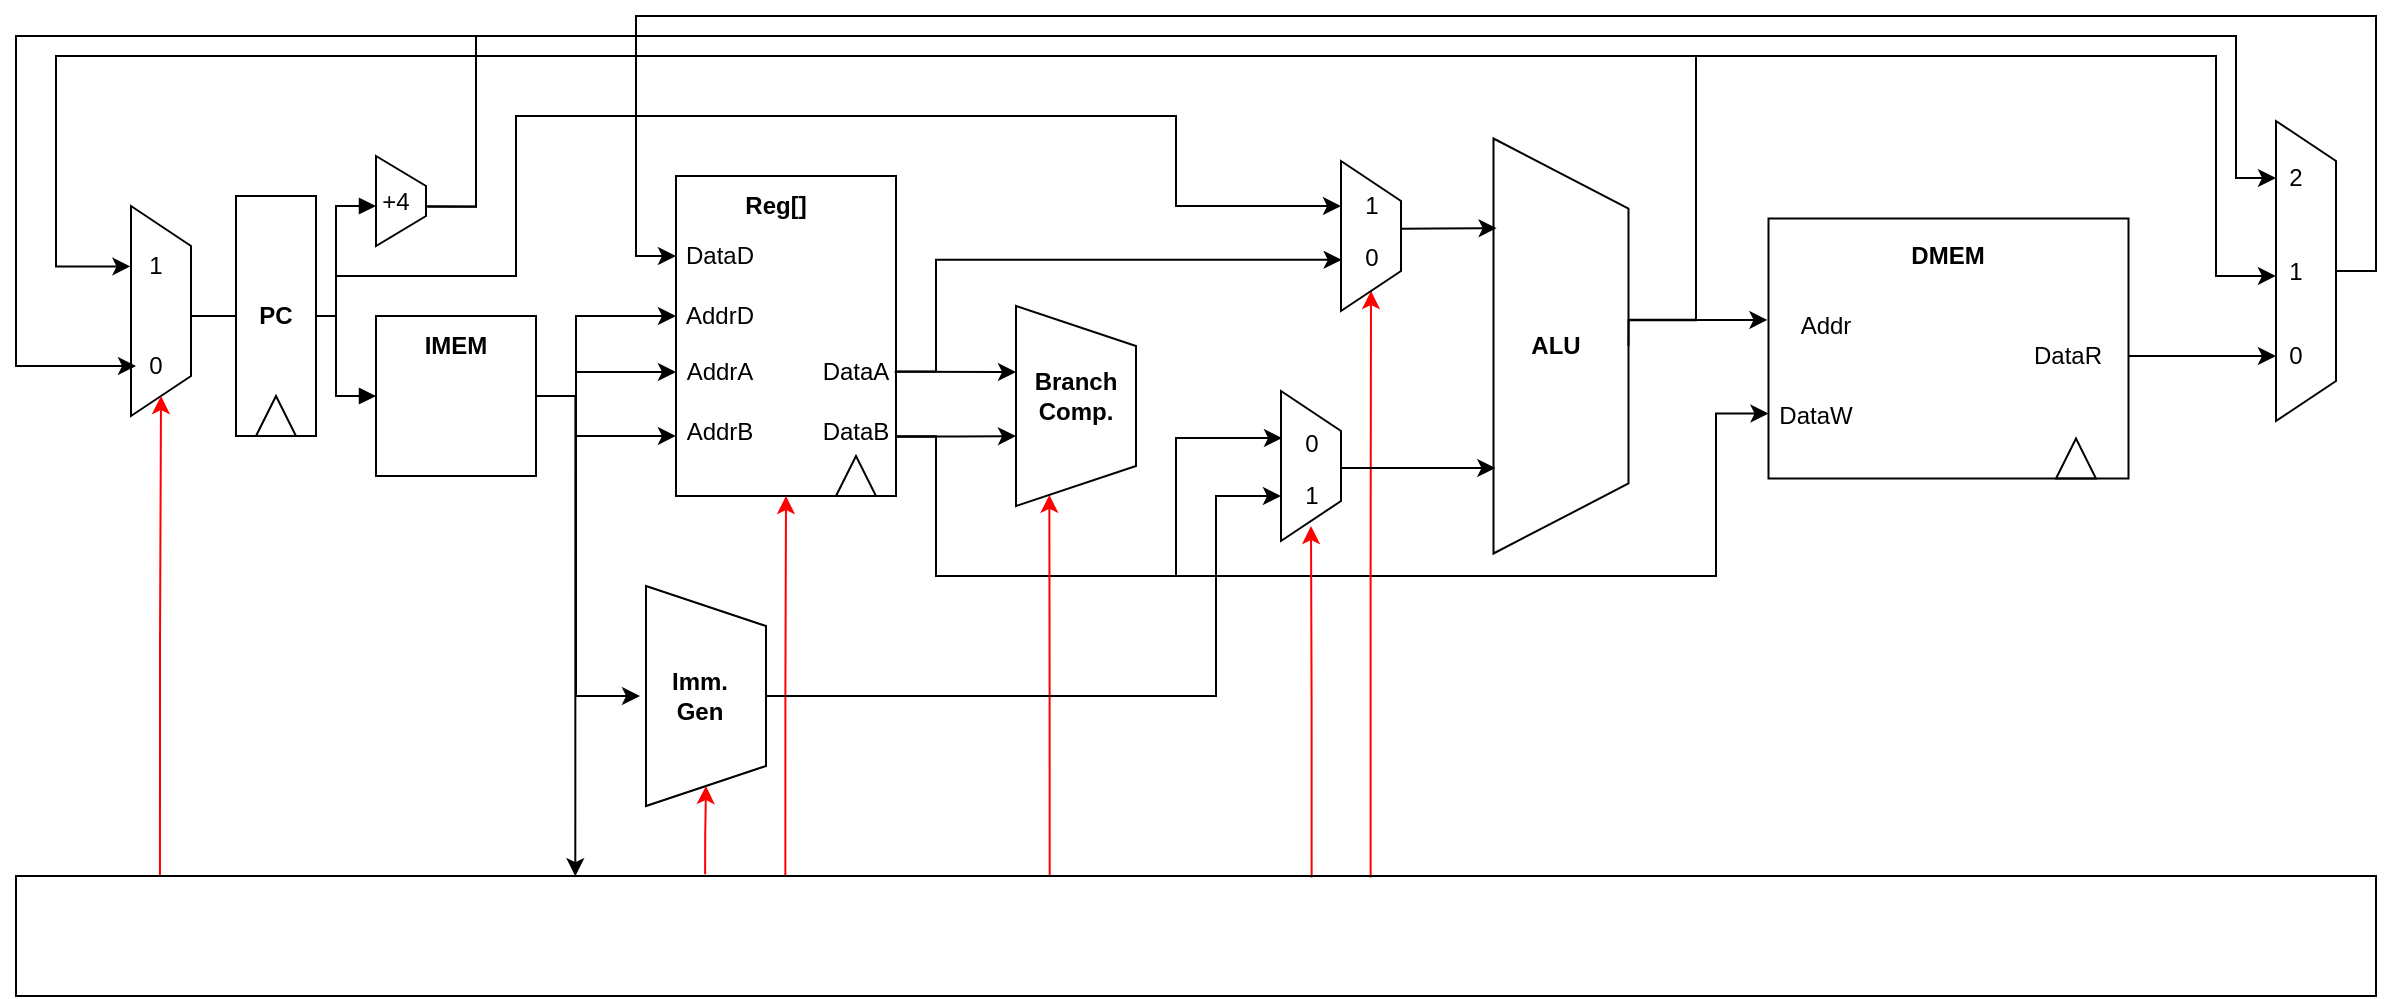 <mxfile version="16.0.0" type="github">
  <diagram id="irMcVFUV-yW5XqjfqHID" name="Page-1">
    <mxGraphModel dx="668" dy="429" grid="1" gridSize="10" guides="1" tooltips="1" connect="1" arrows="1" fold="1" page="0" pageScale="1" pageWidth="827" pageHeight="1169" math="0" shadow="0">
      <root>
        <mxCell id="0" />
        <mxCell id="1" parent="0" />
        <mxCell id="i2SO23TmeKBEp0NZ_OEs-1" value="" style="shape=trapezoid;perimeter=trapezoidPerimeter;whiteSpace=wrap;html=1;fixedSize=1;rotation=90;" vertex="1" parent="1">
          <mxGeometry x="40" y="412.5" width="105" height="30" as="geometry" />
        </mxCell>
        <mxCell id="i2SO23TmeKBEp0NZ_OEs-2" value="1" style="text;html=1;strokeColor=none;fillColor=none;align=center;verticalAlign=middle;whiteSpace=wrap;rounded=0;" vertex="1" parent="1">
          <mxGeometry x="80" y="390" width="20" height="30" as="geometry" />
        </mxCell>
        <mxCell id="i2SO23TmeKBEp0NZ_OEs-3" value="0" style="text;html=1;strokeColor=none;fillColor=none;align=center;verticalAlign=middle;whiteSpace=wrap;rounded=0;" vertex="1" parent="1">
          <mxGeometry x="80" y="440" width="20" height="30" as="geometry" />
        </mxCell>
        <mxCell id="i2SO23TmeKBEp0NZ_OEs-67" style="edgeStyle=orthogonalEdgeStyle;rounded=0;orthogonalLoop=1;jettySize=auto;html=1;exitX=1;exitY=0.5;exitDx=0;exitDy=0;entryX=0;entryY=0.5;entryDx=0;entryDy=0;" edge="1" parent="1" source="i2SO23TmeKBEp0NZ_OEs-9" target="i2SO23TmeKBEp0NZ_OEs-44">
          <mxGeometry relative="1" as="geometry">
            <mxPoint x="630" y="370" as="targetPoint" />
            <Array as="points">
              <mxPoint x="180" y="430" />
              <mxPoint x="180" y="410" />
              <mxPoint x="270" y="410" />
              <mxPoint x="270" y="330" />
              <mxPoint x="600" y="330" />
              <mxPoint x="600" y="375" />
            </Array>
          </mxGeometry>
        </mxCell>
        <mxCell id="i2SO23TmeKBEp0NZ_OEs-9" value="&lt;div style=&quot;direction: ltr&quot;&gt;&lt;b&gt;PC&lt;/b&gt;&lt;/div&gt;" style="rounded=0;whiteSpace=wrap;html=1;rotation=0;fillColor=none;" vertex="1" parent="1">
          <mxGeometry x="130" y="370" width="40" height="120" as="geometry" />
        </mxCell>
        <mxCell id="i2SO23TmeKBEp0NZ_OEs-14" value="" style="verticalLabelPosition=bottom;verticalAlign=top;html=1;shape=mxgraph.basic.acute_triangle;dx=0.5;fillColor=none;" vertex="1" parent="1">
          <mxGeometry x="140" y="470" width="20" height="20" as="geometry" />
        </mxCell>
        <mxCell id="i2SO23TmeKBEp0NZ_OEs-15" value="" style="shape=trapezoid;perimeter=trapezoidPerimeter;whiteSpace=wrap;html=1;fixedSize=1;fillColor=none;rotation=90;size=15;" vertex="1" parent="1">
          <mxGeometry x="190" y="360" width="45" height="25" as="geometry" />
        </mxCell>
        <mxCell id="i2SO23TmeKBEp0NZ_OEs-80" style="edgeStyle=orthogonalEdgeStyle;rounded=0;orthogonalLoop=1;jettySize=auto;html=1;entryX=0;entryY=0.5;entryDx=0;entryDy=0;exitX=0.559;exitY=-0.014;exitDx=0;exitDy=0;exitPerimeter=0;" edge="1" parent="1" source="i2SO23TmeKBEp0NZ_OEs-15" target="i2SO23TmeKBEp0NZ_OEs-3">
          <mxGeometry relative="1" as="geometry">
            <mxPoint x="30" y="460.0" as="targetPoint" />
            <mxPoint x="230" y="375" as="sourcePoint" />
            <Array as="points">
              <mxPoint x="250" y="375" />
              <mxPoint x="250" y="290" />
              <mxPoint x="20" y="290" />
              <mxPoint x="20" y="455" />
            </Array>
          </mxGeometry>
        </mxCell>
        <mxCell id="i2SO23TmeKBEp0NZ_OEs-81" style="edgeStyle=orthogonalEdgeStyle;rounded=0;orthogonalLoop=1;jettySize=auto;html=1;exitX=0.564;exitY=-0.03;exitDx=0;exitDy=0;exitPerimeter=0;" edge="1" parent="1" source="i2SO23TmeKBEp0NZ_OEs-15" target="i2SO23TmeKBEp0NZ_OEs-52">
          <mxGeometry relative="1" as="geometry">
            <Array as="points">
              <mxPoint x="250" y="375" />
              <mxPoint x="250" y="290" />
              <mxPoint x="1130" y="290" />
              <mxPoint x="1130" y="361" />
            </Array>
          </mxGeometry>
        </mxCell>
        <mxCell id="i2SO23TmeKBEp0NZ_OEs-16" value="+4" style="text;html=1;strokeColor=none;fillColor=none;align=center;verticalAlign=middle;whiteSpace=wrap;rounded=0;" vertex="1" parent="1">
          <mxGeometry x="200" y="357.5" width="20" height="30" as="geometry" />
        </mxCell>
        <mxCell id="i2SO23TmeKBEp0NZ_OEs-59" style="edgeStyle=orthogonalEdgeStyle;rounded=0;orthogonalLoop=1;jettySize=auto;html=1;exitX=1;exitY=0.5;exitDx=0;exitDy=0;" edge="1" parent="1" source="i2SO23TmeKBEp0NZ_OEs-17">
          <mxGeometry relative="1" as="geometry">
            <mxPoint x="350" y="430" as="targetPoint" />
            <Array as="points">
              <mxPoint x="300" y="470" />
              <mxPoint x="300" y="430" />
            </Array>
          </mxGeometry>
        </mxCell>
        <mxCell id="i2SO23TmeKBEp0NZ_OEs-60" style="edgeStyle=orthogonalEdgeStyle;rounded=0;orthogonalLoop=1;jettySize=auto;html=1;exitX=1;exitY=0.5;exitDx=0;exitDy=0;" edge="1" parent="1" source="i2SO23TmeKBEp0NZ_OEs-17">
          <mxGeometry relative="1" as="geometry">
            <mxPoint x="350" y="458" as="targetPoint" />
            <Array as="points">
              <mxPoint x="300" y="470" />
              <mxPoint x="300" y="458" />
            </Array>
          </mxGeometry>
        </mxCell>
        <mxCell id="i2SO23TmeKBEp0NZ_OEs-61" style="edgeStyle=orthogonalEdgeStyle;rounded=0;orthogonalLoop=1;jettySize=auto;html=1;exitX=1;exitY=0.5;exitDx=0;exitDy=0;entryX=0.133;entryY=0.583;entryDx=0;entryDy=0;entryPerimeter=0;" edge="1" parent="1" source="i2SO23TmeKBEp0NZ_OEs-17" target="i2SO23TmeKBEp0NZ_OEs-32">
          <mxGeometry relative="1" as="geometry">
            <Array as="points">
              <mxPoint x="300" y="470" />
              <mxPoint x="300" y="490" />
            </Array>
          </mxGeometry>
        </mxCell>
        <mxCell id="i2SO23TmeKBEp0NZ_OEs-62" style="edgeStyle=orthogonalEdgeStyle;rounded=0;orthogonalLoop=1;jettySize=auto;html=1;exitX=1;exitY=0.5;exitDx=0;exitDy=0;entryX=0.237;entryY=0.002;entryDx=0;entryDy=0;entryPerimeter=0;" edge="1" parent="1" source="i2SO23TmeKBEp0NZ_OEs-17" target="i2SO23TmeKBEp0NZ_OEs-36">
          <mxGeometry relative="1" as="geometry">
            <Array as="points">
              <mxPoint x="300" y="470" />
            </Array>
          </mxGeometry>
        </mxCell>
        <mxCell id="i2SO23TmeKBEp0NZ_OEs-63" style="edgeStyle=orthogonalEdgeStyle;rounded=0;orthogonalLoop=1;jettySize=auto;html=1;exitX=1;exitY=0.5;exitDx=0;exitDy=0;entryX=0;entryY=0.5;entryDx=0;entryDy=0;" edge="1" parent="1" source="i2SO23TmeKBEp0NZ_OEs-17" target="i2SO23TmeKBEp0NZ_OEs-38">
          <mxGeometry relative="1" as="geometry">
            <mxPoint x="340" y="620" as="targetPoint" />
            <Array as="points">
              <mxPoint x="300" y="470" />
              <mxPoint x="300" y="620" />
            </Array>
          </mxGeometry>
        </mxCell>
        <mxCell id="i2SO23TmeKBEp0NZ_OEs-17" value="" style="rounded=0;whiteSpace=wrap;html=1;fillColor=none;" vertex="1" parent="1">
          <mxGeometry x="200" y="430" width="80" height="80" as="geometry" />
        </mxCell>
        <mxCell id="i2SO23TmeKBEp0NZ_OEs-18" value="&lt;b&gt;IMEM&lt;/b&gt;" style="text;html=1;strokeColor=none;fillColor=none;align=center;verticalAlign=middle;whiteSpace=wrap;rounded=0;" vertex="1" parent="1">
          <mxGeometry x="210" y="430" width="60" height="30" as="geometry" />
        </mxCell>
        <mxCell id="i2SO23TmeKBEp0NZ_OEs-20" value="" style="endArrow=none;html=1;rounded=0;entryX=0;entryY=0.5;entryDx=0;entryDy=0;" edge="1" parent="1" target="i2SO23TmeKBEp0NZ_OEs-9">
          <mxGeometry relative="1" as="geometry">
            <mxPoint x="108" y="430" as="sourcePoint" />
            <mxPoint x="260" y="430" as="targetPoint" />
          </mxGeometry>
        </mxCell>
        <mxCell id="i2SO23TmeKBEp0NZ_OEs-22" value="" style="endArrow=block;endFill=1;html=1;edgeStyle=orthogonalEdgeStyle;align=left;verticalAlign=top;rounded=0;" edge="1" parent="1" target="i2SO23TmeKBEp0NZ_OEs-16">
          <mxGeometry x="-1" relative="1" as="geometry">
            <mxPoint x="170" y="430" as="sourcePoint" />
            <mxPoint x="330" y="430" as="targetPoint" />
            <Array as="points">
              <mxPoint x="180" y="430" />
              <mxPoint x="180" y="375" />
            </Array>
          </mxGeometry>
        </mxCell>
        <mxCell id="i2SO23TmeKBEp0NZ_OEs-24" value="" style="endArrow=block;endFill=1;html=1;edgeStyle=orthogonalEdgeStyle;align=left;verticalAlign=top;rounded=0;entryX=0;entryY=0.5;entryDx=0;entryDy=0;" edge="1" parent="1" target="i2SO23TmeKBEp0NZ_OEs-17">
          <mxGeometry x="-1" relative="1" as="geometry">
            <mxPoint x="180" y="429.65" as="sourcePoint" />
            <mxPoint x="180" y="490" as="targetPoint" />
            <Array as="points">
              <mxPoint x="180" y="470" />
            </Array>
          </mxGeometry>
        </mxCell>
        <mxCell id="i2SO23TmeKBEp0NZ_OEs-64" style="edgeStyle=orthogonalEdgeStyle;rounded=0;orthogonalLoop=1;jettySize=auto;html=1;exitX=0.994;exitY=0.612;exitDx=0;exitDy=0;exitPerimeter=0;" edge="1" parent="1" source="i2SO23TmeKBEp0NZ_OEs-26">
          <mxGeometry relative="1" as="geometry">
            <mxPoint x="520" y="458" as="targetPoint" />
            <Array as="points">
              <mxPoint x="520" y="458" />
            </Array>
          </mxGeometry>
        </mxCell>
        <mxCell id="i2SO23TmeKBEp0NZ_OEs-66" style="edgeStyle=orthogonalEdgeStyle;rounded=0;orthogonalLoop=1;jettySize=auto;html=1;exitX=1;exitY=0.611;exitDx=0;exitDy=0;entryX=0.659;entryY=0.989;entryDx=0;entryDy=0;entryPerimeter=0;exitPerimeter=0;" edge="1" parent="1" source="i2SO23TmeKBEp0NZ_OEs-26" target="i2SO23TmeKBEp0NZ_OEs-41">
          <mxGeometry relative="1" as="geometry">
            <Array as="points">
              <mxPoint x="480" y="458" />
              <mxPoint x="480" y="402" />
            </Array>
          </mxGeometry>
        </mxCell>
        <mxCell id="i2SO23TmeKBEp0NZ_OEs-26" value="" style="rounded=0;whiteSpace=wrap;html=1;fillColor=none;" vertex="1" parent="1">
          <mxGeometry x="350" y="360" width="110" height="160" as="geometry" />
        </mxCell>
        <mxCell id="i2SO23TmeKBEp0NZ_OEs-27" value="" style="triangle;whiteSpace=wrap;html=1;fillColor=none;rotation=-90;" vertex="1" parent="1">
          <mxGeometry x="430" y="500" width="20" height="20" as="geometry" />
        </mxCell>
        <mxCell id="i2SO23TmeKBEp0NZ_OEs-28" value="&lt;b&gt;Reg[]&lt;/b&gt;" style="text;html=1;strokeColor=none;fillColor=none;align=center;verticalAlign=middle;whiteSpace=wrap;rounded=0;" vertex="1" parent="1">
          <mxGeometry x="370" y="360" width="60" height="30" as="geometry" />
        </mxCell>
        <mxCell id="i2SO23TmeKBEp0NZ_OEs-29" value="DataD" style="text;html=1;strokeColor=none;fillColor=none;align=center;verticalAlign=middle;whiteSpace=wrap;rounded=0;" vertex="1" parent="1">
          <mxGeometry x="350" y="385" width="44" height="30" as="geometry" />
        </mxCell>
        <mxCell id="i2SO23TmeKBEp0NZ_OEs-30" value="AddrD" style="text;html=1;strokeColor=none;fillColor=none;align=center;verticalAlign=middle;whiteSpace=wrap;rounded=0;" vertex="1" parent="1">
          <mxGeometry x="352" y="415" width="40" height="30" as="geometry" />
        </mxCell>
        <mxCell id="i2SO23TmeKBEp0NZ_OEs-31" value="AddrA" style="text;html=1;strokeColor=none;fillColor=none;align=center;verticalAlign=middle;whiteSpace=wrap;rounded=0;" vertex="1" parent="1">
          <mxGeometry x="342" y="442.5" width="60" height="30" as="geometry" />
        </mxCell>
        <mxCell id="i2SO23TmeKBEp0NZ_OEs-32" value="AddrB" style="text;html=1;strokeColor=none;fillColor=none;align=center;verticalAlign=middle;whiteSpace=wrap;rounded=0;" vertex="1" parent="1">
          <mxGeometry x="342" y="472.5" width="60" height="30" as="geometry" />
        </mxCell>
        <mxCell id="i2SO23TmeKBEp0NZ_OEs-34" value="DataA" style="text;html=1;strokeColor=none;fillColor=none;align=center;verticalAlign=middle;whiteSpace=wrap;rounded=0;" vertex="1" parent="1">
          <mxGeometry x="430" y="442.5" width="20" height="30" as="geometry" />
        </mxCell>
        <mxCell id="i2SO23TmeKBEp0NZ_OEs-65" style="edgeStyle=orthogonalEdgeStyle;rounded=0;orthogonalLoop=1;jettySize=auto;html=1;exitX=1.002;exitY=0.593;exitDx=0;exitDy=0;entryX=0.65;entryY=1;entryDx=0;entryDy=0;entryPerimeter=0;exitPerimeter=0;" edge="1" parent="1" source="i2SO23TmeKBEp0NZ_OEs-35" target="i2SO23TmeKBEp0NZ_OEs-39">
          <mxGeometry relative="1" as="geometry" />
        </mxCell>
        <mxCell id="i2SO23TmeKBEp0NZ_OEs-70" style="edgeStyle=orthogonalEdgeStyle;rounded=0;orthogonalLoop=1;jettySize=auto;html=1;exitX=1.002;exitY=0.593;exitDx=0;exitDy=0;exitPerimeter=0;" edge="1" parent="1" source="i2SO23TmeKBEp0NZ_OEs-35">
          <mxGeometry relative="1" as="geometry">
            <mxPoint x="653" y="491" as="targetPoint" />
            <Array as="points">
              <mxPoint x="480" y="490" />
              <mxPoint x="480" y="560" />
              <mxPoint x="600" y="560" />
              <mxPoint x="600" y="491" />
            </Array>
          </mxGeometry>
        </mxCell>
        <mxCell id="i2SO23TmeKBEp0NZ_OEs-75" style="edgeStyle=orthogonalEdgeStyle;rounded=0;orthogonalLoop=1;jettySize=auto;html=1;exitX=1.003;exitY=0.591;exitDx=0;exitDy=0;entryX=0;entryY=0.75;entryDx=0;entryDy=0;exitPerimeter=0;" edge="1" parent="1" source="i2SO23TmeKBEp0NZ_OEs-35" target="i2SO23TmeKBEp0NZ_OEs-49">
          <mxGeometry relative="1" as="geometry">
            <Array as="points">
              <mxPoint x="480" y="490" />
              <mxPoint x="480" y="560" />
              <mxPoint x="870" y="560" />
              <mxPoint x="870" y="479" />
            </Array>
          </mxGeometry>
        </mxCell>
        <mxCell id="i2SO23TmeKBEp0NZ_OEs-35" value="DataB" style="text;html=1;strokeColor=none;fillColor=none;align=center;verticalAlign=middle;whiteSpace=wrap;rounded=0;" vertex="1" parent="1">
          <mxGeometry x="420" y="472.5" width="40" height="30" as="geometry" />
        </mxCell>
        <mxCell id="i2SO23TmeKBEp0NZ_OEs-84" style="edgeStyle=orthogonalEdgeStyle;rounded=0;orthogonalLoop=1;jettySize=auto;html=1;exitX=0.061;exitY=-0.002;exitDx=0;exitDy=0;entryX=1;entryY=0.5;entryDx=0;entryDy=0;exitPerimeter=0;strokeColor=#FF0000;" edge="1" parent="1" source="i2SO23TmeKBEp0NZ_OEs-36" target="i2SO23TmeKBEp0NZ_OEs-1">
          <mxGeometry relative="1" as="geometry" />
        </mxCell>
        <mxCell id="i2SO23TmeKBEp0NZ_OEs-85" style="edgeStyle=orthogonalEdgeStyle;rounded=0;orthogonalLoop=1;jettySize=auto;html=1;exitX=0.292;exitY=-0.015;exitDx=0;exitDy=0;entryX=1;entryY=0.5;entryDx=0;entryDy=0;strokeColor=#FF0000;exitPerimeter=0;" edge="1" parent="1" source="i2SO23TmeKBEp0NZ_OEs-36" target="i2SO23TmeKBEp0NZ_OEs-37">
          <mxGeometry relative="1" as="geometry" />
        </mxCell>
        <mxCell id="i2SO23TmeKBEp0NZ_OEs-86" style="edgeStyle=orthogonalEdgeStyle;rounded=0;orthogonalLoop=1;jettySize=auto;html=1;exitX=0.326;exitY=0.002;exitDx=0;exitDy=0;strokeColor=#FF0000;exitPerimeter=0;" edge="1" parent="1" source="i2SO23TmeKBEp0NZ_OEs-36" target="i2SO23TmeKBEp0NZ_OEs-26">
          <mxGeometry relative="1" as="geometry" />
        </mxCell>
        <mxCell id="i2SO23TmeKBEp0NZ_OEs-87" style="edgeStyle=orthogonalEdgeStyle;rounded=0;orthogonalLoop=1;jettySize=auto;html=1;exitX=0.438;exitY=-0.002;exitDx=0;exitDy=0;entryX=1;entryY=0.75;entryDx=0;entryDy=0;strokeColor=#FF0000;exitPerimeter=0;" edge="1" parent="1" source="i2SO23TmeKBEp0NZ_OEs-36" target="i2SO23TmeKBEp0NZ_OEs-39">
          <mxGeometry relative="1" as="geometry" />
        </mxCell>
        <mxCell id="i2SO23TmeKBEp0NZ_OEs-88" style="edgeStyle=orthogonalEdgeStyle;rounded=0;orthogonalLoop=1;jettySize=auto;html=1;exitX=0.549;exitY=0.012;exitDx=0;exitDy=0;entryX=0.5;entryY=1;entryDx=0;entryDy=0;strokeColor=#FF0000;exitPerimeter=0;" edge="1" parent="1" source="i2SO23TmeKBEp0NZ_OEs-36" target="i2SO23TmeKBEp0NZ_OEs-47">
          <mxGeometry relative="1" as="geometry" />
        </mxCell>
        <mxCell id="i2SO23TmeKBEp0NZ_OEs-89" style="edgeStyle=orthogonalEdgeStyle;rounded=0;orthogonalLoop=1;jettySize=auto;html=1;exitX=0.574;exitY=0.012;exitDx=0;exitDy=0;entryX=1;entryY=0.5;entryDx=0;entryDy=0;strokeColor=#FF0000;exitPerimeter=0;" edge="1" parent="1" source="i2SO23TmeKBEp0NZ_OEs-36" target="i2SO23TmeKBEp0NZ_OEs-41">
          <mxGeometry relative="1" as="geometry" />
        </mxCell>
        <mxCell id="i2SO23TmeKBEp0NZ_OEs-36" value="" style="rounded=0;whiteSpace=wrap;html=1;fillColor=none;" vertex="1" parent="1">
          <mxGeometry x="20" y="710" width="1180" height="60" as="geometry" />
        </mxCell>
        <mxCell id="i2SO23TmeKBEp0NZ_OEs-71" style="edgeStyle=orthogonalEdgeStyle;rounded=0;orthogonalLoop=1;jettySize=auto;html=1;exitX=0.5;exitY=0;exitDx=0;exitDy=0;entryX=0;entryY=0.5;entryDx=0;entryDy=0;" edge="1" parent="1" source="i2SO23TmeKBEp0NZ_OEs-37" target="i2SO23TmeKBEp0NZ_OEs-47">
          <mxGeometry relative="1" as="geometry">
            <Array as="points">
              <mxPoint x="620" y="620" />
              <mxPoint x="620" y="520" />
            </Array>
          </mxGeometry>
        </mxCell>
        <mxCell id="i2SO23TmeKBEp0NZ_OEs-37" value="" style="shape=trapezoid;perimeter=trapezoidPerimeter;whiteSpace=wrap;html=1;fixedSize=1;fillColor=none;rotation=90;" vertex="1" parent="1">
          <mxGeometry x="310" y="590" width="110" height="60" as="geometry" />
        </mxCell>
        <mxCell id="i2SO23TmeKBEp0NZ_OEs-38" value="&lt;b&gt;Imm.&lt;br&gt;Gen&lt;/b&gt;" style="text;html=1;strokeColor=none;fillColor=none;align=center;verticalAlign=middle;whiteSpace=wrap;rounded=0;" vertex="1" parent="1">
          <mxGeometry x="332" y="605" width="60" height="30" as="geometry" />
        </mxCell>
        <mxCell id="i2SO23TmeKBEp0NZ_OEs-39" value="" style="shape=trapezoid;perimeter=trapezoidPerimeter;whiteSpace=wrap;html=1;fixedSize=1;fillColor=none;rotation=90;" vertex="1" parent="1">
          <mxGeometry x="500" y="445" width="100" height="60" as="geometry" />
        </mxCell>
        <mxCell id="i2SO23TmeKBEp0NZ_OEs-40" value="&lt;b&gt;Branch&lt;br&gt;Comp.&lt;/b&gt;" style="text;html=1;strokeColor=none;fillColor=none;align=center;verticalAlign=middle;whiteSpace=wrap;rounded=0;" vertex="1" parent="1">
          <mxGeometry x="520" y="455" width="60" height="30" as="geometry" />
        </mxCell>
        <mxCell id="i2SO23TmeKBEp0NZ_OEs-41" value="" style="shape=trapezoid;perimeter=trapezoidPerimeter;whiteSpace=wrap;html=1;fixedSize=1;fillColor=none;rotation=90;" vertex="1" parent="1">
          <mxGeometry x="660" y="375" width="75" height="30" as="geometry" />
        </mxCell>
        <mxCell id="i2SO23TmeKBEp0NZ_OEs-42" value="" style="shape=trapezoid;perimeter=trapezoidPerimeter;whiteSpace=wrap;html=1;fixedSize=1;fillColor=none;rotation=90;" vertex="1" parent="1">
          <mxGeometry x="630" y="490" width="75" height="30" as="geometry" />
        </mxCell>
        <mxCell id="i2SO23TmeKBEp0NZ_OEs-74" style="edgeStyle=orthogonalEdgeStyle;rounded=0;orthogonalLoop=1;jettySize=auto;html=1;exitX=0.5;exitY=0;exitDx=0;exitDy=0;entryX=-0.003;entryY=0.39;entryDx=0;entryDy=0;entryPerimeter=0;" edge="1" parent="1" source="i2SO23TmeKBEp0NZ_OEs-43" target="i2SO23TmeKBEp0NZ_OEs-49">
          <mxGeometry relative="1" as="geometry">
            <mxPoint x="900" y="432" as="targetPoint" />
            <Array as="points">
              <mxPoint x="826" y="432" />
            </Array>
          </mxGeometry>
        </mxCell>
        <mxCell id="i2SO23TmeKBEp0NZ_OEs-78" style="edgeStyle=orthogonalEdgeStyle;rounded=0;orthogonalLoop=1;jettySize=auto;html=1;exitX=0.437;exitY=0.003;exitDx=0;exitDy=0;entryX=0.333;entryY=0.583;entryDx=0;entryDy=0;entryPerimeter=0;exitPerimeter=0;" edge="1" parent="1" source="i2SO23TmeKBEp0NZ_OEs-43" target="i2SO23TmeKBEp0NZ_OEs-53">
          <mxGeometry relative="1" as="geometry">
            <Array as="points">
              <mxPoint x="860" y="432" />
              <mxPoint x="860" y="300" />
              <mxPoint x="1120" y="300" />
              <mxPoint x="1120" y="410" />
            </Array>
          </mxGeometry>
        </mxCell>
        <mxCell id="i2SO23TmeKBEp0NZ_OEs-43" value="" style="shape=trapezoid;perimeter=trapezoidPerimeter;whiteSpace=wrap;html=1;fixedSize=1;fillColor=none;rotation=90;size=35;" vertex="1" parent="1">
          <mxGeometry x="688.75" y="411.25" width="207.5" height="67.5" as="geometry" />
        </mxCell>
        <mxCell id="i2SO23TmeKBEp0NZ_OEs-44" value="1" style="text;html=1;strokeColor=none;fillColor=none;align=center;verticalAlign=middle;whiteSpace=wrap;rounded=0;" vertex="1" parent="1">
          <mxGeometry x="682.5" y="360" width="30" height="30" as="geometry" />
        </mxCell>
        <mxCell id="i2SO23TmeKBEp0NZ_OEs-72" style="edgeStyle=orthogonalEdgeStyle;rounded=0;orthogonalLoop=1;jettySize=auto;html=1;entryX=0.216;entryY=0.977;entryDx=0;entryDy=0;entryPerimeter=0;exitX=0.451;exitY=-0.014;exitDx=0;exitDy=0;exitPerimeter=0;" edge="1" parent="1" source="i2SO23TmeKBEp0NZ_OEs-41" target="i2SO23TmeKBEp0NZ_OEs-43">
          <mxGeometry relative="1" as="geometry">
            <mxPoint x="720" y="320" as="sourcePoint" />
            <Array as="points">
              <mxPoint x="730" y="386" />
            </Array>
          </mxGeometry>
        </mxCell>
        <mxCell id="i2SO23TmeKBEp0NZ_OEs-45" value="0" style="text;html=1;strokeColor=none;fillColor=none;align=center;verticalAlign=middle;whiteSpace=wrap;rounded=0;" vertex="1" parent="1">
          <mxGeometry x="682.5" y="386.25" width="30" height="30" as="geometry" />
        </mxCell>
        <mxCell id="i2SO23TmeKBEp0NZ_OEs-46" value="0" style="text;html=1;strokeColor=none;fillColor=none;align=center;verticalAlign=middle;whiteSpace=wrap;rounded=0;" vertex="1" parent="1">
          <mxGeometry x="652.5" y="478.75" width="30" height="30" as="geometry" />
        </mxCell>
        <mxCell id="i2SO23TmeKBEp0NZ_OEs-73" style="edgeStyle=orthogonalEdgeStyle;rounded=0;orthogonalLoop=1;jettySize=auto;html=1;exitX=1;exitY=0;exitDx=0;exitDy=0;entryX=0.794;entryY=0.986;entryDx=0;entryDy=0;entryPerimeter=0;" edge="1" parent="1" source="i2SO23TmeKBEp0NZ_OEs-47" target="i2SO23TmeKBEp0NZ_OEs-43">
          <mxGeometry relative="1" as="geometry">
            <Array as="points">
              <mxPoint x="683" y="506" />
            </Array>
          </mxGeometry>
        </mxCell>
        <mxCell id="i2SO23TmeKBEp0NZ_OEs-47" value="1" style="text;html=1;strokeColor=none;fillColor=none;align=center;verticalAlign=middle;whiteSpace=wrap;rounded=0;" vertex="1" parent="1">
          <mxGeometry x="652.5" y="505" width="30" height="30" as="geometry" />
        </mxCell>
        <mxCell id="i2SO23TmeKBEp0NZ_OEs-82" style="edgeStyle=orthogonalEdgeStyle;rounded=0;orthogonalLoop=1;jettySize=auto;html=1;exitX=0.438;exitY=-0.004;exitDx=0;exitDy=0;exitPerimeter=0;entryX=0.288;entryY=1.01;entryDx=0;entryDy=0;entryPerimeter=0;" edge="1" parent="1" source="i2SO23TmeKBEp0NZ_OEs-43" target="i2SO23TmeKBEp0NZ_OEs-1">
          <mxGeometry relative="1" as="geometry">
            <mxPoint x="80" y="400" as="targetPoint" />
            <Array as="points">
              <mxPoint x="860" y="432" />
              <mxPoint x="860" y="300" />
              <mxPoint x="40" y="300" />
              <mxPoint x="40" y="405" />
            </Array>
          </mxGeometry>
        </mxCell>
        <mxCell id="i2SO23TmeKBEp0NZ_OEs-48" value="&lt;b&gt;ALU&lt;/b&gt;" style="text;html=1;strokeColor=none;fillColor=none;align=center;verticalAlign=middle;whiteSpace=wrap;rounded=0;" vertex="1" parent="1">
          <mxGeometry x="760" y="430" width="60" height="30" as="geometry" />
        </mxCell>
        <mxCell id="i2SO23TmeKBEp0NZ_OEs-49" value="" style="rounded=0;whiteSpace=wrap;html=1;fillColor=none;" vertex="1" parent="1">
          <mxGeometry x="896.25" y="381.25" width="180" height="130" as="geometry" />
        </mxCell>
        <mxCell id="i2SO23TmeKBEp0NZ_OEs-50" value="&lt;b&gt;DMEM&lt;/b&gt;" style="text;html=1;strokeColor=none;fillColor=none;align=center;verticalAlign=middle;whiteSpace=wrap;rounded=0;" vertex="1" parent="1">
          <mxGeometry x="956.25" y="385" width="60" height="30" as="geometry" />
        </mxCell>
        <mxCell id="i2SO23TmeKBEp0NZ_OEs-83" style="edgeStyle=orthogonalEdgeStyle;rounded=0;orthogonalLoop=1;jettySize=auto;html=1;exitX=0.5;exitY=0;exitDx=0;exitDy=0;entryX=0;entryY=0.5;entryDx=0;entryDy=0;" edge="1" parent="1" source="i2SO23TmeKBEp0NZ_OEs-51" target="i2SO23TmeKBEp0NZ_OEs-29">
          <mxGeometry relative="1" as="geometry">
            <Array as="points">
              <mxPoint x="1200" y="408" />
              <mxPoint x="1200" y="280" />
              <mxPoint x="330" y="280" />
              <mxPoint x="330" y="400" />
            </Array>
          </mxGeometry>
        </mxCell>
        <mxCell id="i2SO23TmeKBEp0NZ_OEs-51" value="" style="shape=trapezoid;perimeter=trapezoidPerimeter;whiteSpace=wrap;html=1;fixedSize=1;fillColor=none;rotation=90;" vertex="1" parent="1">
          <mxGeometry x="1090" y="392.5" width="150" height="30" as="geometry" />
        </mxCell>
        <mxCell id="i2SO23TmeKBEp0NZ_OEs-52" value="2" style="text;html=1;strokeColor=none;fillColor=none;align=center;verticalAlign=middle;whiteSpace=wrap;rounded=0;" vertex="1" parent="1">
          <mxGeometry x="1150" y="350" width="20" height="22.5" as="geometry" />
        </mxCell>
        <mxCell id="i2SO23TmeKBEp0NZ_OEs-53" value="1" style="text;html=1;strokeColor=none;fillColor=none;align=center;verticalAlign=middle;whiteSpace=wrap;rounded=0;" vertex="1" parent="1">
          <mxGeometry x="1130" y="392.5" width="60" height="30" as="geometry" />
        </mxCell>
        <mxCell id="i2SO23TmeKBEp0NZ_OEs-55" value="0" style="text;html=1;strokeColor=none;fillColor=none;align=center;verticalAlign=middle;whiteSpace=wrap;rounded=0;" vertex="1" parent="1">
          <mxGeometry x="1150" y="435" width="20" height="30" as="geometry" />
        </mxCell>
        <mxCell id="i2SO23TmeKBEp0NZ_OEs-56" value="Addr" style="text;html=1;strokeColor=none;fillColor=none;align=center;verticalAlign=middle;whiteSpace=wrap;rounded=0;" vertex="1" parent="1">
          <mxGeometry x="900" y="420" width="50" height="30" as="geometry" />
        </mxCell>
        <mxCell id="i2SO23TmeKBEp0NZ_OEs-57" value="DataW" style="text;html=1;strokeColor=none;fillColor=none;align=center;verticalAlign=middle;whiteSpace=wrap;rounded=0;" vertex="1" parent="1">
          <mxGeometry x="890" y="465" width="60" height="30" as="geometry" />
        </mxCell>
        <mxCell id="i2SO23TmeKBEp0NZ_OEs-77" style="edgeStyle=orthogonalEdgeStyle;rounded=0;orthogonalLoop=1;jettySize=auto;html=1;exitX=1;exitY=0.5;exitDx=0;exitDy=0;" edge="1" parent="1" source="i2SO23TmeKBEp0NZ_OEs-58" target="i2SO23TmeKBEp0NZ_OEs-55">
          <mxGeometry relative="1" as="geometry" />
        </mxCell>
        <mxCell id="i2SO23TmeKBEp0NZ_OEs-58" value="DataR" style="text;html=1;strokeColor=none;fillColor=none;align=center;verticalAlign=middle;whiteSpace=wrap;rounded=0;" vertex="1" parent="1">
          <mxGeometry x="1016.25" y="435" width="60" height="30" as="geometry" />
        </mxCell>
        <mxCell id="i2SO23TmeKBEp0NZ_OEs-76" value="" style="triangle;whiteSpace=wrap;html=1;fillColor=none;rotation=-90;" vertex="1" parent="1">
          <mxGeometry x="1040" y="491.25" width="20" height="20" as="geometry" />
        </mxCell>
      </root>
    </mxGraphModel>
  </diagram>
</mxfile>
